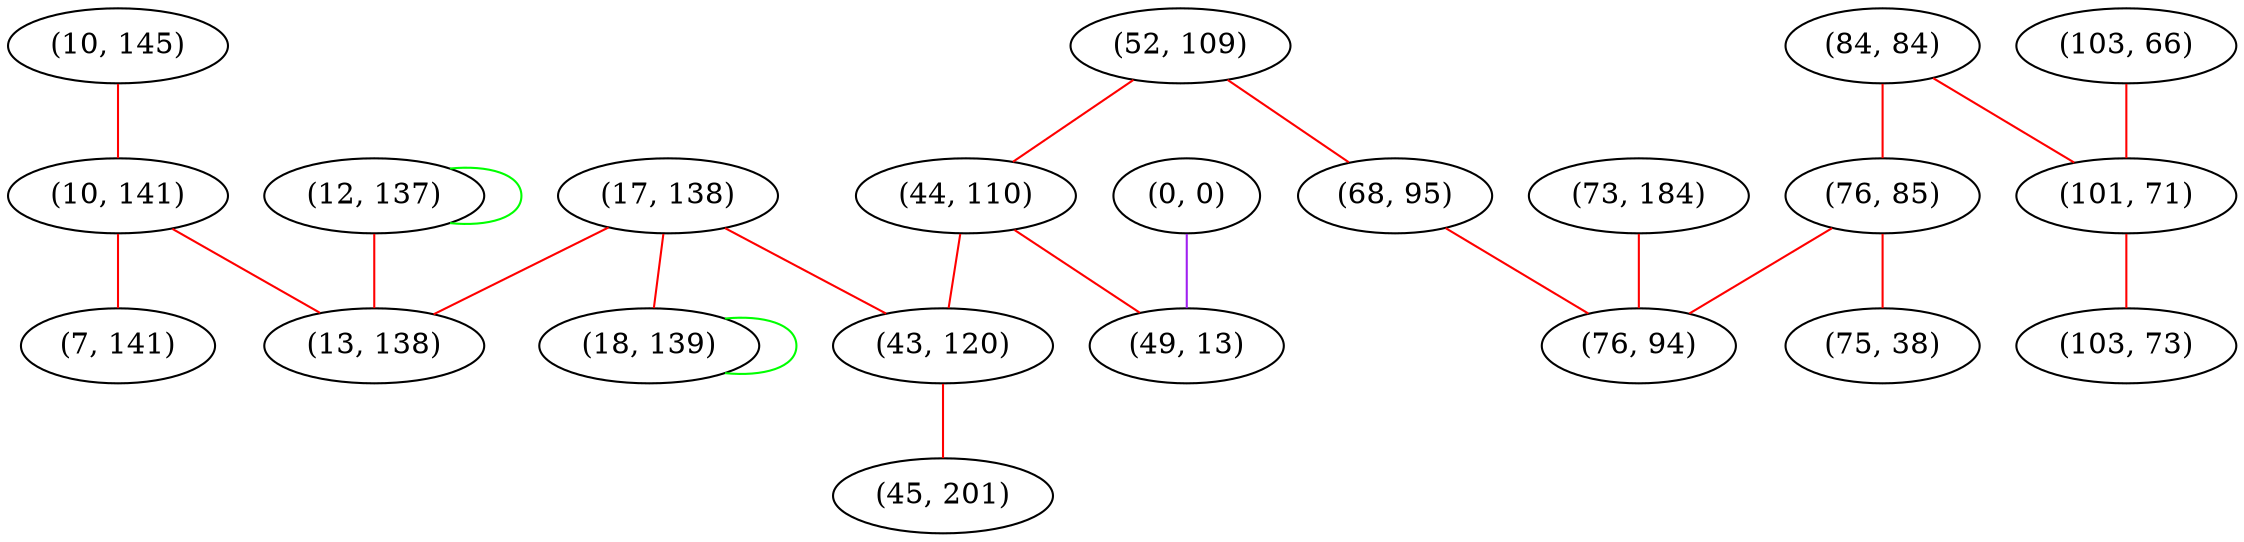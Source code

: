 graph "" {
"(52, 109)";
"(44, 110)";
"(10, 145)";
"(84, 84)";
"(0, 0)";
"(68, 95)";
"(12, 137)";
"(73, 184)";
"(103, 66)";
"(76, 85)";
"(101, 71)";
"(17, 138)";
"(10, 141)";
"(43, 120)";
"(45, 201)";
"(13, 138)";
"(75, 38)";
"(7, 141)";
"(76, 94)";
"(49, 13)";
"(18, 139)";
"(103, 73)";
"(52, 109)" -- "(68, 95)"  [color=red, key=0, weight=1];
"(52, 109)" -- "(44, 110)"  [color=red, key=0, weight=1];
"(44, 110)" -- "(43, 120)"  [color=red, key=0, weight=1];
"(44, 110)" -- "(49, 13)"  [color=red, key=0, weight=1];
"(10, 145)" -- "(10, 141)"  [color=red, key=0, weight=1];
"(84, 84)" -- "(76, 85)"  [color=red, key=0, weight=1];
"(84, 84)" -- "(101, 71)"  [color=red, key=0, weight=1];
"(0, 0)" -- "(49, 13)"  [color=purple, key=0, weight=4];
"(68, 95)" -- "(76, 94)"  [color=red, key=0, weight=1];
"(12, 137)" -- "(12, 137)"  [color=green, key=0, weight=2];
"(12, 137)" -- "(13, 138)"  [color=red, key=0, weight=1];
"(73, 184)" -- "(76, 94)"  [color=red, key=0, weight=1];
"(103, 66)" -- "(101, 71)"  [color=red, key=0, weight=1];
"(76, 85)" -- "(76, 94)"  [color=red, key=0, weight=1];
"(76, 85)" -- "(75, 38)"  [color=red, key=0, weight=1];
"(101, 71)" -- "(103, 73)"  [color=red, key=0, weight=1];
"(17, 138)" -- "(43, 120)"  [color=red, key=0, weight=1];
"(17, 138)" -- "(18, 139)"  [color=red, key=0, weight=1];
"(17, 138)" -- "(13, 138)"  [color=red, key=0, weight=1];
"(10, 141)" -- "(7, 141)"  [color=red, key=0, weight=1];
"(10, 141)" -- "(13, 138)"  [color=red, key=0, weight=1];
"(43, 120)" -- "(45, 201)"  [color=red, key=0, weight=1];
"(18, 139)" -- "(18, 139)"  [color=green, key=0, weight=2];
}
